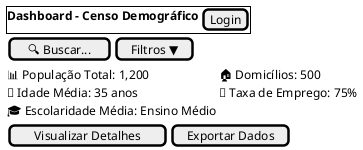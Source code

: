 @startsalt Prototipo
{
  {^
    <b>Dashboard - Censo Demográfico</b>  |  [Login]
  }
  {
    [🔍 Buscar...] | [Filtros ▼]
  }
  {
    📊 População Total: 1,200 | 🏠 Domicílios: 500
    👥 Idade Média: 35 anos | 💼 Taxa de Emprego: 75%
    🎓 Escolaridade Média: Ensino Médio
  }
  {
    [Visualizar Detalhes] | [Exportar Dados]
  }
}
@endsalt

@startsalt Admin
{
  {^
    <b>Painel do Administrador</b>  | [Sair]
  }
  {
    [📊 Visualizar Dashboard]
    [➕ Adicionar Dados]
    [🗑️ Remover Dados]
    [👤 Criar Conta]
    [📋 Dados da conta]
  }
}
@endsalt

@startsalt Recenseador
{
  {^
    <b>Painel do Recenseador</b>  | [Sair]
  }
  {
    [📊 Visualizar Dashboard]
    [➕ Adicionar Dados]
    [📋 Dados da conta]
  }
}
@endsalt

@startsalt Pesquisa
{
  {^
    <b>Pesquisa do censo</b>  | [Sair]
  }
  {
    Categoria(s):  [➕]
    Título do dado: _____________________________________________
    Conteúdo: _____________________________________________
  }
}
@endsalt

